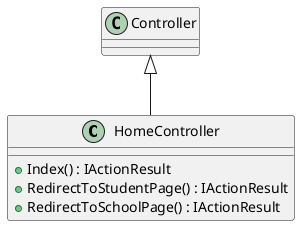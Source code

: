 @startuml
class HomeController {
    + Index() : IActionResult
    + RedirectToStudentPage() : IActionResult
    + RedirectToSchoolPage() : IActionResult
}
Controller <|-- HomeController
@enduml
